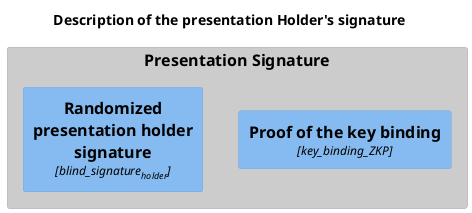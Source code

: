 @startuml 1/zkp-key-binding
title Description of the presentation Holder's signature

!include <c4/C4_Context.puml>
!include <c4/C4_Container.puml>
!include <c4/C4_Component.puml>
!include <office/Users/user.puml>
!include <office/Users/mobile_user.puml>
HIDE_STEREOTYPE()


Component_Ext(signature, "Presentation Signature", "") {
    Component(proof1, "Proof of the key binding", "key_binding_ZKP")
    Component(proof2, "Randomized presentation holder signature", "blind_signature<sub>holder</sub>")
}
@enduml

